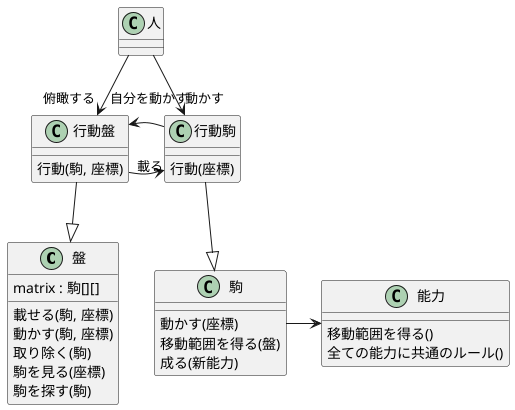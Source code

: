 @startuml

class 盤{
matrix : 駒[][]
載せる(駒, 座標)
動かす(駒, 座標)
取り除く(駒)
駒を見る(座標)
駒を探す(駒)
}
class 駒{
動かす(座標)
移動範囲を得る(盤)
成る(新能力)
}
class 能力{
移動範囲を得る()
全ての能力に共通のルール()
}

class 行動駒{
行動(座標)
}
class 行動盤{
行動(駒, 座標)
}

行動盤 -> "載る" 行動駒
行動駒 --> "自分を動かす" 行動盤
駒 -right->  能力
人 -down-> "動かす" 行動駒
人 -down-> "俯瞰する" 行動盤
行動駒 -down-|>  駒
行動盤 -down-|>  盤

@enduml